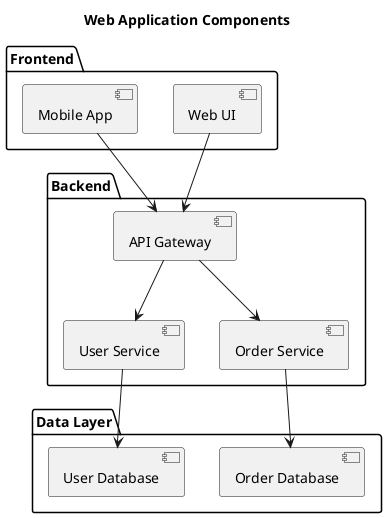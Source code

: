 @startuml
title Web Application Components

package "Frontend" {
  [Web UI]
  [Mobile App]
}

package "Backend" {
  [API Gateway]
  [User Service]
  [Order Service]
}

package "Data Layer" {
  [User Database]
  [Order Database]
}

[Web UI] --> [API Gateway]
[Mobile App] --> [API Gateway]
[API Gateway] --> [User Service]
[API Gateway] --> [Order Service]
[User Service] --> [User Database]
[Order Service] --> [Order Database]

@enduml 
